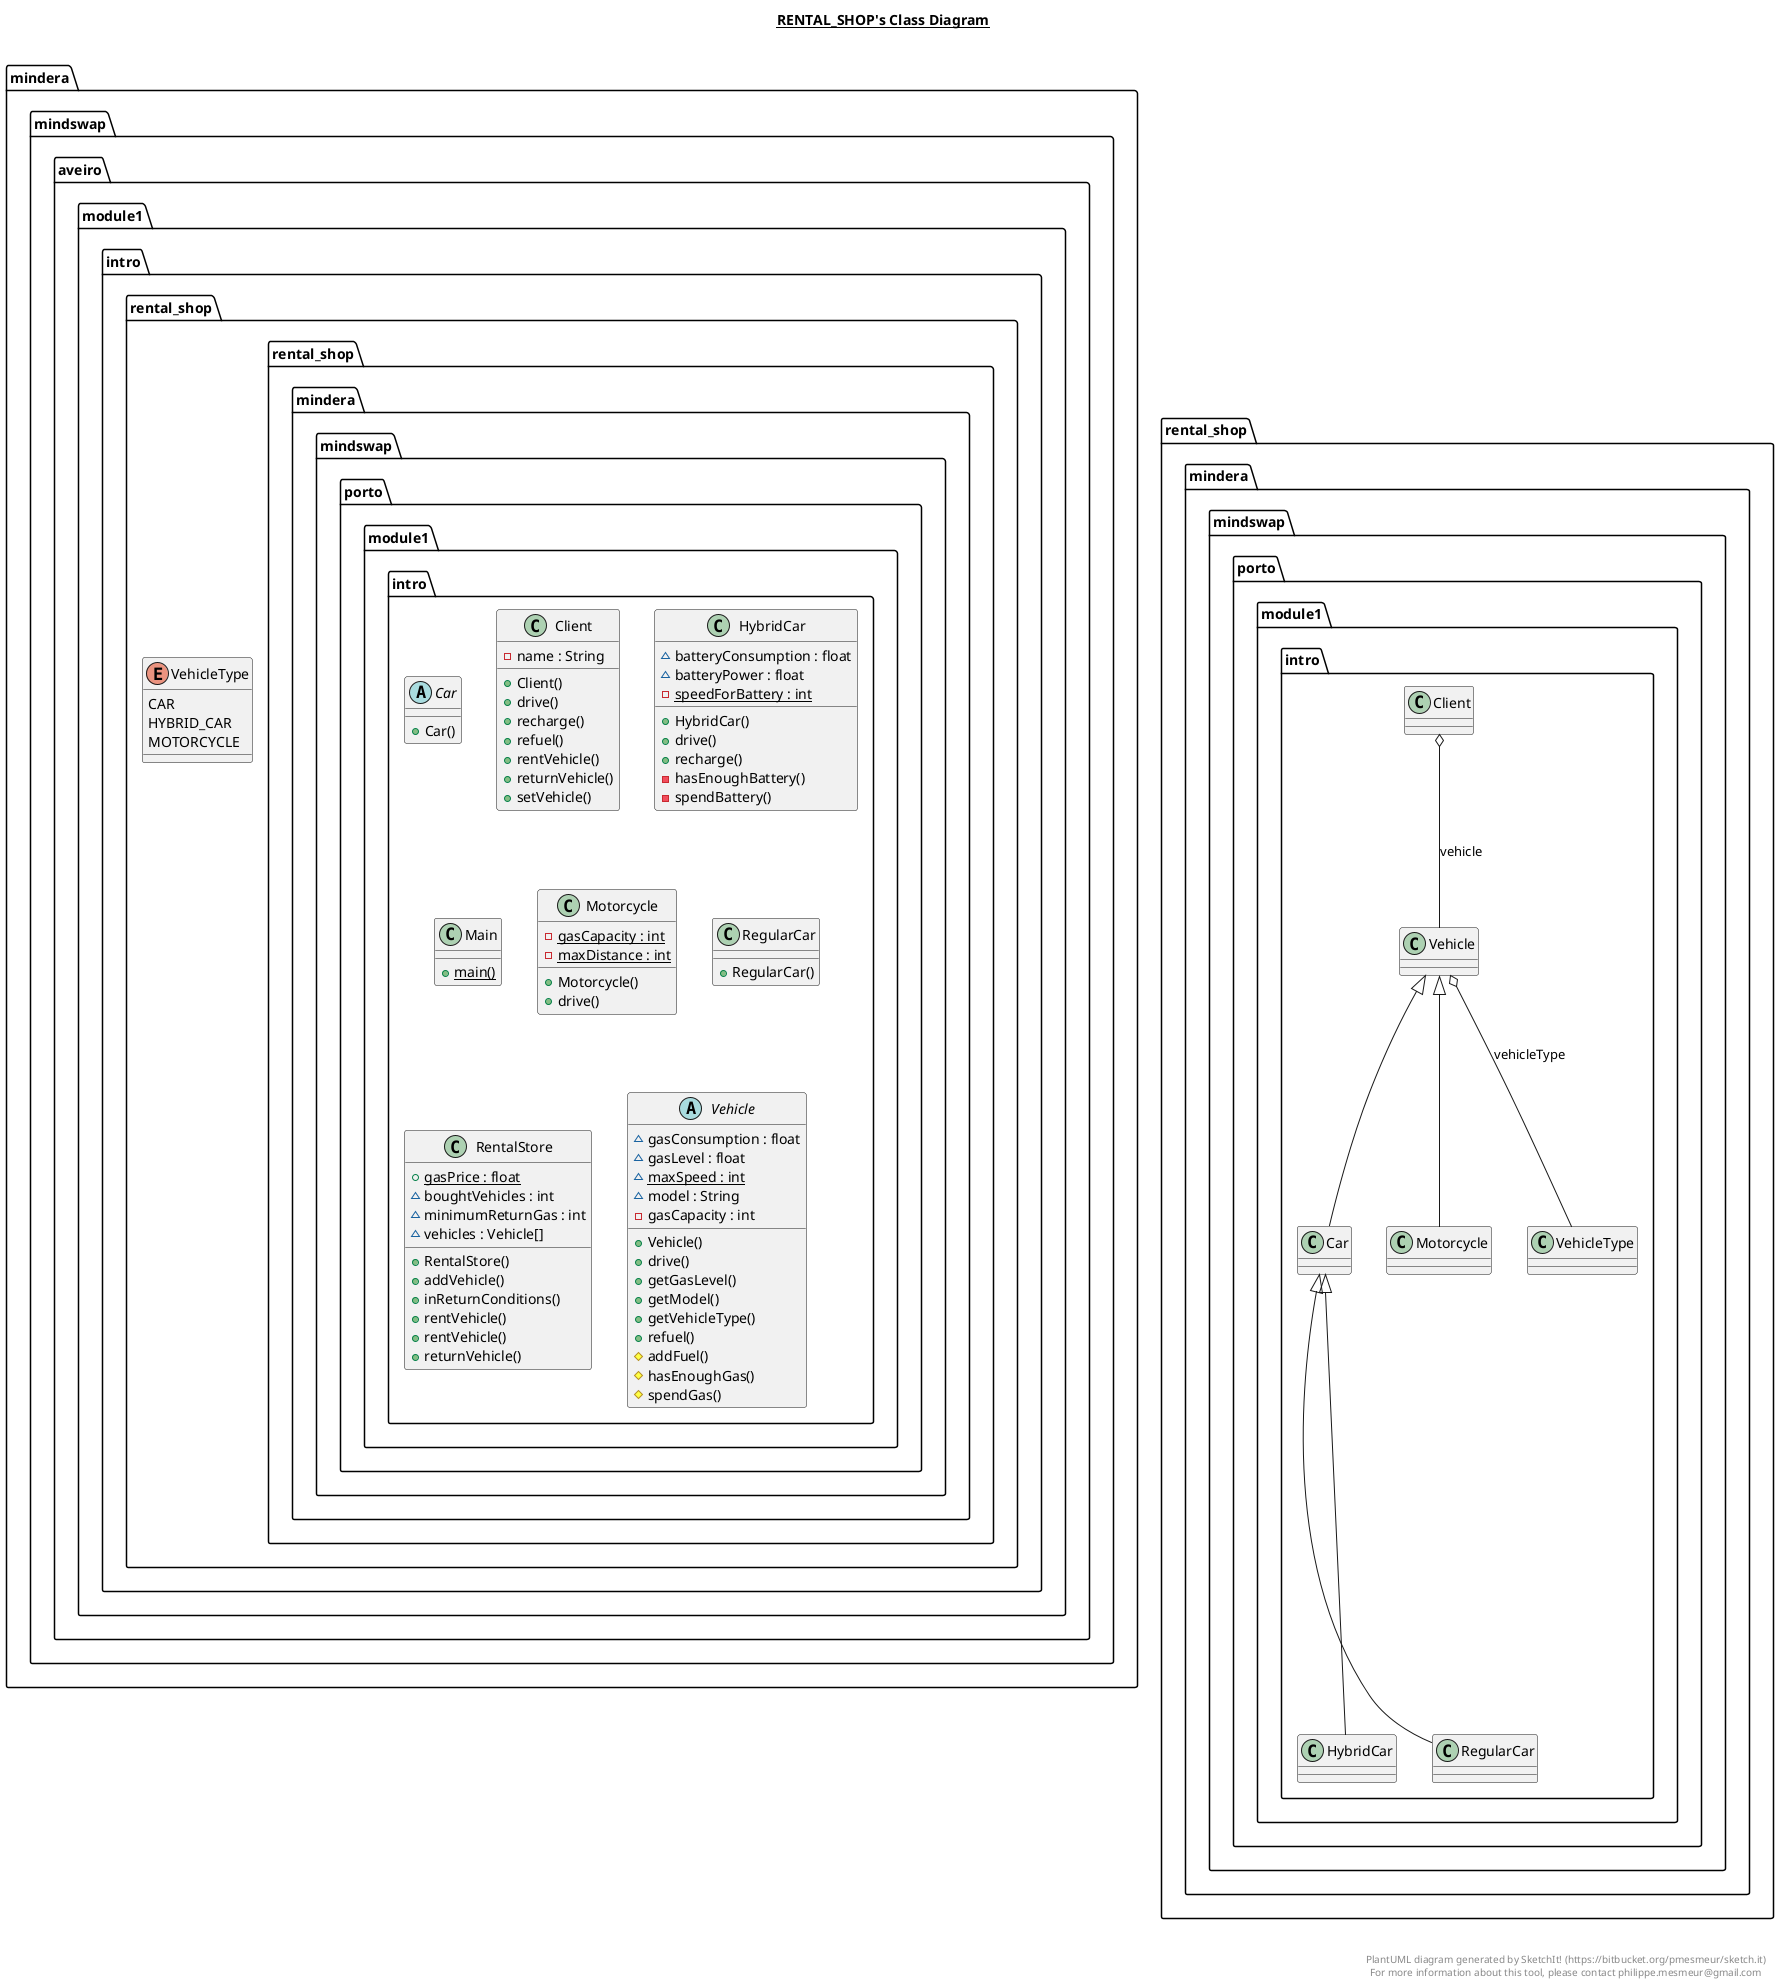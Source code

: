 @startuml

title __RENTAL_SHOP's Class Diagram__\n

  namespace mindera.mindswap.aveiro.module1.intro.rental_shop {
    abstract class rental_shop.mindera.mindswap.porto.module1.intro.Car {
        + Car()
    }
  }
  

  namespace mindera.mindswap.aveiro.module1.intro.rental_shop {
    class rental_shop.mindera.mindswap.porto.module1.intro.Client {
        - name : String
        + Client()
        + drive()
        + recharge()
        + refuel()
        + rentVehicle()
        + returnVehicle()
        + setVehicle()
    }
  }
  

  namespace mindera.mindswap.aveiro.module1.intro.rental_shop {
    class rental_shop.mindera.mindswap.porto.module1.intro.HybridCar {
        ~ batteryConsumption : float
        ~ batteryPower : float
        {static} - speedForBattery : int
        + HybridCar()
        + drive()
        + recharge()
        - hasEnoughBattery()
        - spendBattery()
    }
  }
  

  namespace mindera.mindswap.aveiro.module1.intro.rental_shop {
    class rental_shop.mindera.mindswap.porto.module1.intro.Main {
        {static} + main()
    }
  }
  

  namespace mindera.mindswap.aveiro.module1.intro.rental_shop {
    class rental_shop.mindera.mindswap.porto.module1.intro.Motorcycle {
        {static} - gasCapacity : int
        {static} - maxDistance : int
        + Motorcycle()
        + drive()
    }
  }
  

  namespace mindera.mindswap.aveiro.module1.intro.rental_shop {
    class rental_shop.mindera.mindswap.porto.module1.intro.RegularCar {
        + RegularCar()
    }
  }
  

  namespace mindera.mindswap.aveiro.module1.intro.rental_shop {
    class rental_shop.mindera.mindswap.porto.module1.intro.RentalStore {
        {static} + gasPrice : float
        ~ boughtVehicles : int
        ~ minimumReturnGas : int
        ~ vehicles : Vehicle[]
        + RentalStore()
        + addVehicle()
        + inReturnConditions()
        + rentVehicle()
        + rentVehicle()
        + returnVehicle()
    }
  }
  

  namespace mindera.mindswap.aveiro.module1.intro.rental_shop {
    abstract class rental_shop.mindera.mindswap.porto.module1.intro.Vehicle {
        ~ gasConsumption : float
        ~ gasLevel : float
        {static} ~ maxSpeed : int
        ~ model : String
        - gasCapacity : int
        + Vehicle()
        + drive()
        + getGasLevel()
        + getModel()
        + getVehicleType()
        + refuel()
        # addFuel()
        # hasEnoughGas()
        # spendGas()
    }
  }
  

  namespace mindera.mindswap.aveiro.module1.intro.rental_shop {
    enum VehicleType {
      CAR
      HYBRID_CAR
      MOTORCYCLE
    }
  }
  

  rental_shop.mindera.mindswap.porto.module1.intro.Car -up-|> rental_shop.mindera.mindswap.porto.module1.intro.Vehicle
  rental_shop.mindera.mindswap.porto.module1.intro.Client o-- rental_shop.mindera.mindswap.porto.module1.intro.Vehicle : vehicle
  rental_shop.mindera.mindswap.porto.module1.intro.HybridCar -up-|> rental_shop.mindera.mindswap.porto.module1.intro.Car
  rental_shop.mindera.mindswap.porto.module1.intro.Motorcycle -up-|> rental_shop.mindera.mindswap.porto.module1.intro.Vehicle
  rental_shop.mindera.mindswap.porto.module1.intro.RegularCar -up-|> rental_shop.mindera.mindswap.porto.module1.intro.Car
  rental_shop.mindera.mindswap.porto.module1.intro.Vehicle o-- rental_shop.mindera.mindswap.porto.module1.intro.VehicleType : vehicleType


right footer


PlantUML diagram generated by SketchIt! (https://bitbucket.org/pmesmeur/sketch.it)
For more information about this tool, please contact philippe.mesmeur@gmail.com
endfooter

@enduml
